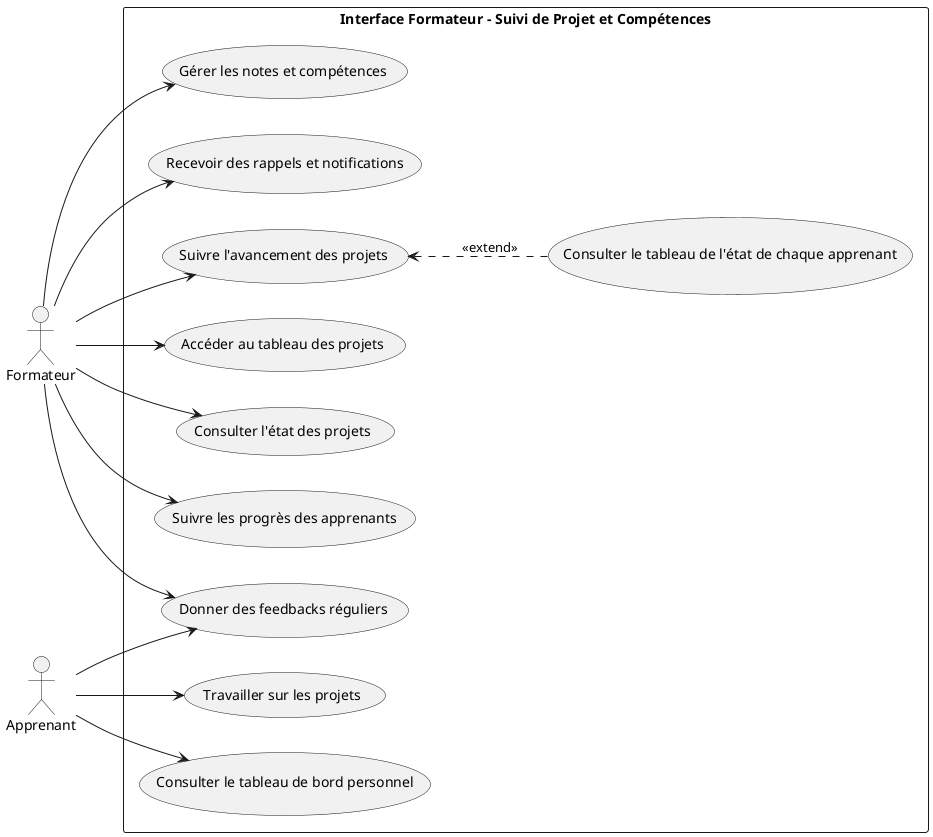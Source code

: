 @startuml
left to right direction

actor Formateur
actor Apprenant

rectangle "Interface Formateur - Suivi de Projet et Compétences" {
  usecase "Accéder au tableau des projets" as UC1
  usecase "Consulter l'état des projets" as UC2
  usecase "Suivre l'avancement des projets" as UC3
  usecase "Consulter le tableau de l'état de chaque apprenant" as UC4
  usecase "Suivre les progrès des apprenants" as UC5
  usecase "Gérer les notes et compétences" as UC6
  usecase "Donner des feedbacks réguliers" as UC7
  usecase "Recevoir des rappels et notifications" as UC8
  usecase "Consulter le tableau de bord personnel" as UC9
  usecase "Travailler sur les projets" as UC10
}

Formateur --> UC1 
Formateur --> UC2 

Formateur --> UC3
Formateur --> UC5
Formateur --> UC6
Formateur --> UC7
Formateur --> UC8 

Apprenant --> UC9 
Apprenant --> UC10 
Apprenant --> UC7 

UC4 .u.> UC3 : <<extend>>

@enduml